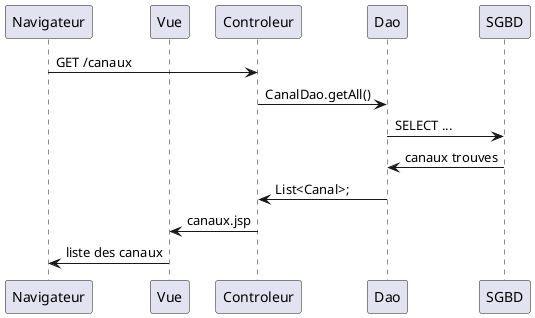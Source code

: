  @startuml
' par défaut, les couches sont disposées dans l'ordre d'apparition
' nous utilison participant pour préciser qu'après Navigateur il y a Vue et non Controleur
participant Navigateur
participant Vue

Navigateur -> Controleur: GET /canaux
Controleur -> Dao: CanalDao.getAll()
Dao -> SGBD: SELECT ...
SGBD -> Dao: canaux trouves 
Dao -> Controleur: List<Canal>;
Controleur -> Vue: canaux.jsp
Vue -> Navigateur: liste des canaux
@enduml

/' (commentaire sur plusieurs lignes, comme en Java, avec ' qui remplace *)
1ere étape
Créer le contrôleur et une vue minimale, et tester
Pour cela, créer une servlet ListerEFGServlet dans fr.siomassy2021.controller, avec
le chemin (utl) /efgs
=> commit

2e étape
Mettre des EFGs en dur dans le contrôleur,
et les afficher dans la JSP.
=> commit

3e étape
Appel de la Dao, qui construit la liste en dur
Le memberId est aussi mis en dur à 1
=> commit
'/
